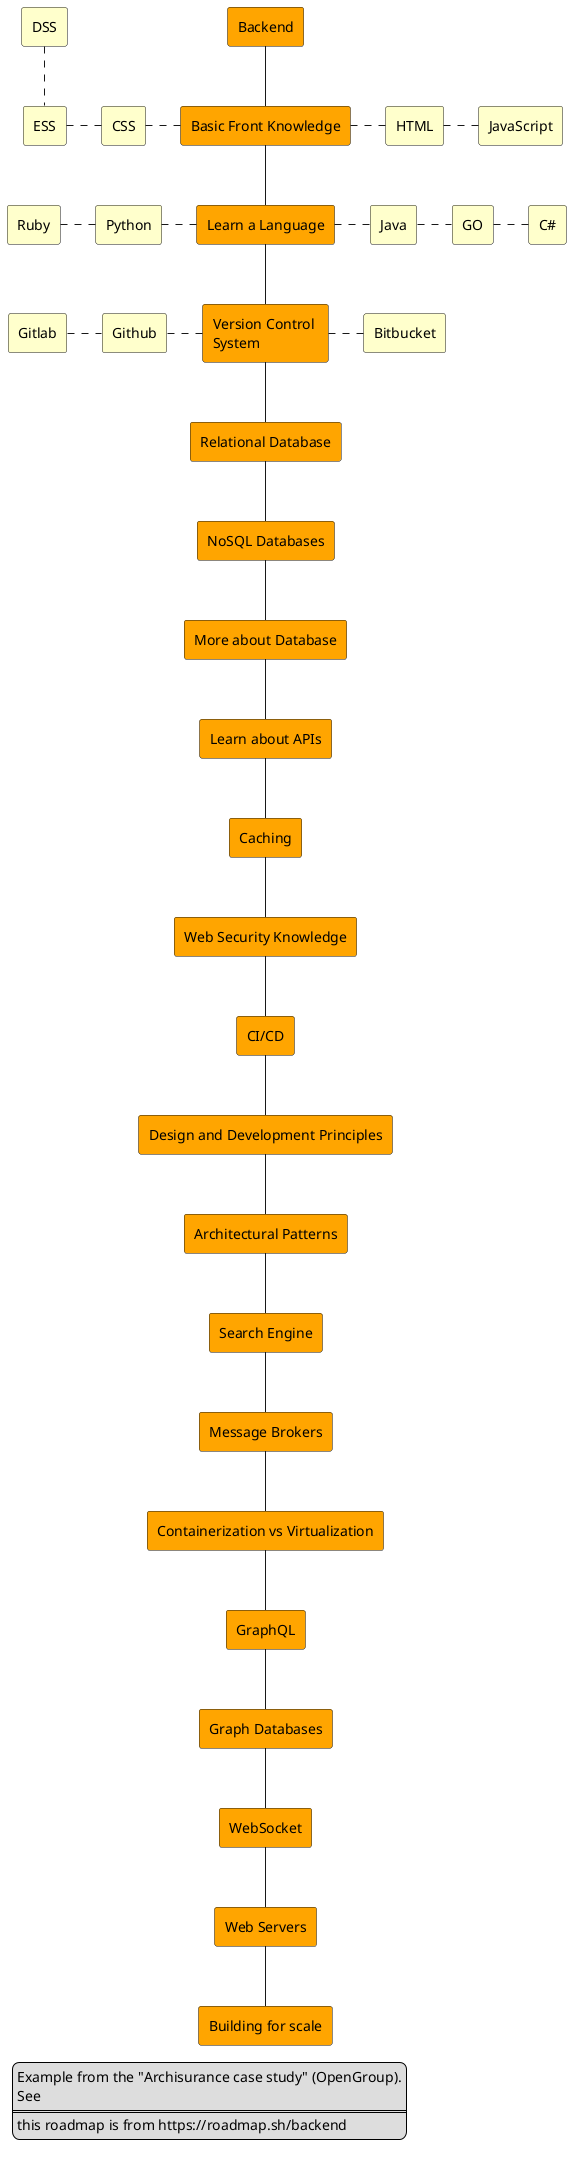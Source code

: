 @startuml
skinparam rectangle<<behavior>> {
	roundCorner 25
}
sprite $bProcess jar:archimate/business-process
sprite $aService jar:archimate/application-service
sprite $aComponent jar:archimate/application-component

rectangle "Backend" as HC #orange
rectangle "Basic Front Knowledge" as BFK  #orange
'rectangle "Capture Information"  as CI  #Business
'rectangle "Notify\nAdditional Stakeholders" as NAS  #Business
'rectangle "Validate" as V  #Business
'rectangle "Investigate" as I  #Business
'rectangle "Pay" as P  #Business


HC -down- BFK
'HC *-down- CI
'HC *-down- NAS
'HC *-down- V
'HC *-down- I
'HC *-down- P

rectangle "HTML" as HTML  #Business
rectangle "JavaScript" as JS  #Business
rectangle "CSS" as CSS  #Business
rectangle "DSS" as DSS  #Business
rectangle "ESS" as ESS  #Business

BFK .right. HTML
HTML .right. JS
BFK .left. CSS
ESS .up. DSS
CSS .left. ESS

rectangle "Learn a Language" as LL  #orange
BFK -down- LL

rectangle "Java" as JAVA  #Business
rectangle "Python" as PYTHON  #Business
rectangle "GO" as GO  #Business
rectangle "Ruby" as RUBY  #Business
rectangle "C#" as CPLUS  #Business


LL .right. JAVA
JAVA .right. GO
GO .right. CPLUS
LL .left. PYTHON
PYTHON .left. RUBY

rectangle "Version Control \nSystem" as VCS  #orange
LL -down- VCS

rectangle "Bitbucket" as BIT  #Business
rectangle "Github" as HUB  #Business
rectangle "Gitlab" as LAB  #Business
BIT .left. VCS
VCS .left. HUB
HUB .left. LAB


rectangle "Relational Database" as RD  #orange
VCS -down- RD

rectangle "NoSQL Databases" as NOD  #orange
RD -down- NOD

rectangle "More about Database" as MAD  #orange
NOD -down- MAD

rectangle "Learn about APIs" as LAA  #orange
MAD -down- LAA

rectangle "Caching" as CACHE  #orange
LAA -down- CACHE

rectangle "Web Security Knowledge" as WSK  #orange
CACHE -down- WSK

rectangle "CI/CD" as CICD  #orange
WSK -down- CICD

rectangle "Design and Development Principles" as DADP  #orange
CICD -down- DADP

rectangle "Architectural Patterns" as AP  #orange
DADP -down- AP


rectangle "Search Engine" as SE  #orange
AP -down- SE

rectangle "Message Brokers" as MB  #orange
SE -down- MB

rectangle "Containerization vs Virtualization" as CV  #orange
MB -down- CV

rectangle "GraphQL" as GQL  #orange
CV -down- GQL

rectangle "Graph Databases" as GD  #orange
GQL -down- GD

rectangle "WebSocket" as WS  #orange
GD -down- WS

rectangle "Web Servers" as WSERVER  #orange
WS -down- WSERVER

rectangle "Building for scale" as BFS  #orange
WSERVER -down- BFS


legend left
Example from the "Archisurance case study" (OpenGroup).
See
====
this roadmap is from https://roadmap.sh/backend
'<$bProcess> :business process
'====
'<$aService> : application service
'====
'<$aComponent> : application component
endlegend


@enduml